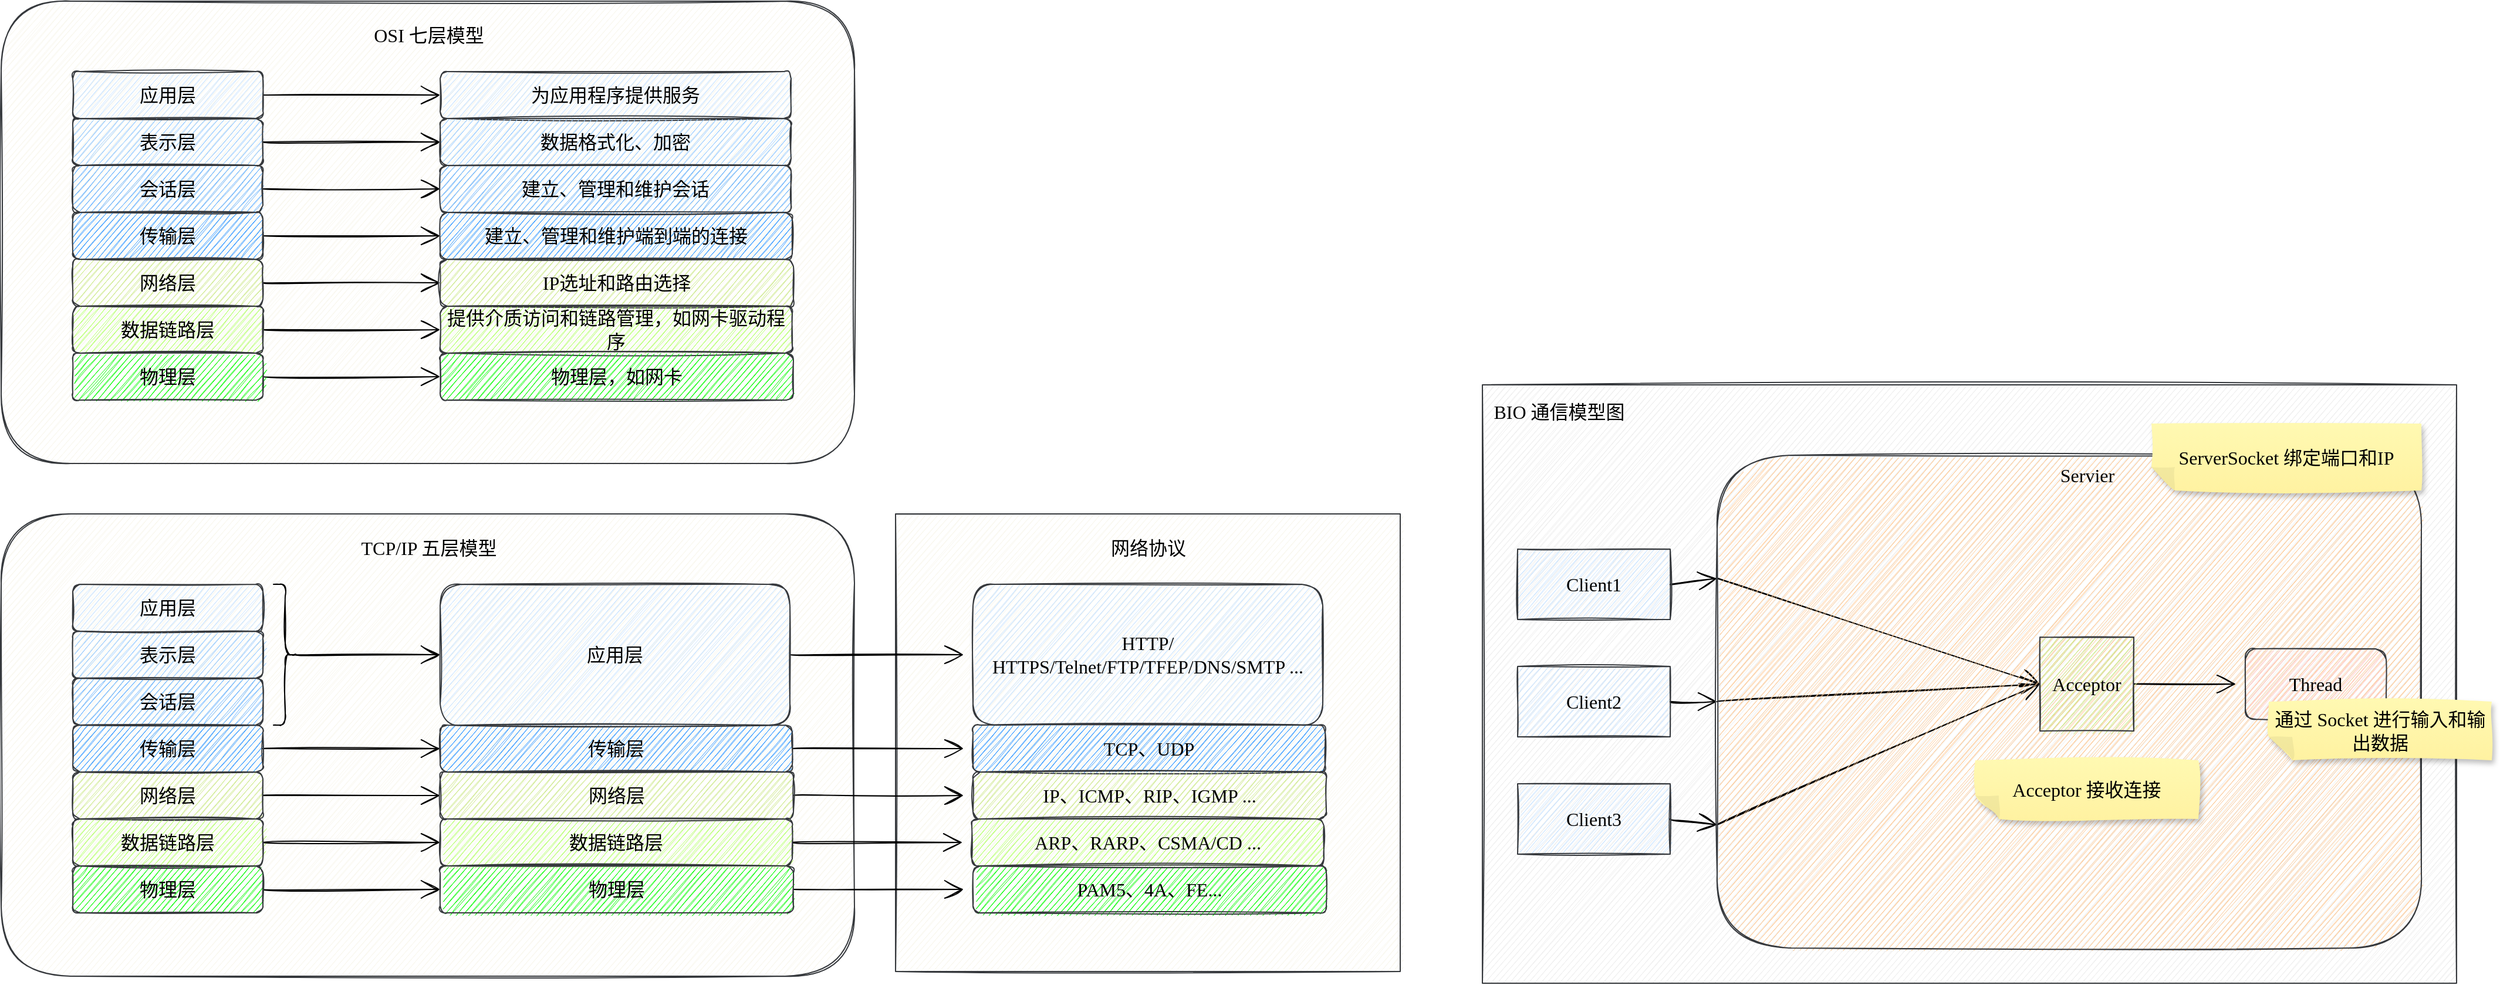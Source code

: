 <mxfile version="17.4.6" type="github">
  <diagram id="H0PgmONnu2SjmG0b2NmS" name="第 1 页">
    <mxGraphModel dx="2758" dy="1179" grid="1" gridSize="10" guides="1" tooltips="1" connect="1" arrows="1" fold="1" page="0" pageScale="1" pageWidth="827" pageHeight="1169" background="none" math="0" shadow="0">
      <root>
        <mxCell id="0" />
        <mxCell id="1" parent="0" />
        <mxCell id="C--X5ZLFSi2aZHz0PdFl-1" value="" style="rounded=0;whiteSpace=wrap;fontSize=16;sketch=1;fillColor=#eeeeee;strokeColor=#36393d;html=1;horizontal=1;fontStyle=0;fontFamily=Comic Sans MS;" parent="1" vertex="1">
          <mxGeometry x="1040" y="460" width="830" height="510" as="geometry" />
        </mxCell>
        <mxCell id="8JD4z3_H-0I7WugRDSN_-56" value="" style="rounded=0;whiteSpace=wrap;hachureGap=4;fontSize=16;fillColor=#f9f7ed;strokeColor=#36393d;sketch=1;html=1;horizontal=1;fontStyle=0;fontFamily=Comic Sans MS;" parent="1" vertex="1">
          <mxGeometry x="540" y="570" width="430" height="390" as="geometry" />
        </mxCell>
        <mxCell id="8JD4z3_H-0I7WugRDSN_-1" value="" style="rounded=1;whiteSpace=wrap;hachureGap=4;fontSize=16;fillColor=#f9f7ed;strokeColor=#36393d;sketch=1;html=1;horizontal=1;fontStyle=0;fontFamily=Comic Sans MS;" parent="1" vertex="1">
          <mxGeometry x="-222" y="133" width="727" height="394" as="geometry" />
        </mxCell>
        <mxCell id="8JD4z3_H-0I7WugRDSN_-2" value="OSI 七层模型" style="text;align=center;verticalAlign=middle;resizable=0;points=[];autosize=1;strokeColor=none;fillColor=none;hachureGap=4;fontSize=16;sketch=1;html=1;horizontal=1;fontStyle=0;fontFamily=Comic Sans MS;" parent="1" vertex="1">
          <mxGeometry x="81.5" y="152" width="120" height="20" as="geometry" />
        </mxCell>
        <mxCell id="8JD4z3_H-0I7WugRDSN_-17" value="" style="edgeStyle=none;curved=1;rounded=0;orthogonalLoop=1;jettySize=auto;exitX=1;exitY=0.5;exitDx=0;exitDy=0;entryX=0;entryY=0.5;entryDx=0;entryDy=0;fontSize=16;endArrow=open;startSize=14;endSize=14;sourcePerimeterSpacing=8;targetPerimeterSpacing=8;sketch=1;html=1;horizontal=1;fontStyle=0;fontFamily=Comic Sans MS;" parent="1" source="8JD4z3_H-0I7WugRDSN_-3" target="8JD4z3_H-0I7WugRDSN_-10" edge="1">
          <mxGeometry relative="1" as="geometry" />
        </mxCell>
        <mxCell id="8JD4z3_H-0I7WugRDSN_-3" value="应用层" style="rounded=1;whiteSpace=wrap;hachureGap=4;fontSize=16;fillColor=#cce5ff;strokeColor=#36393d;sketch=1;html=1;horizontal=1;fontStyle=0;fontFamily=Comic Sans MS;" parent="1" vertex="1">
          <mxGeometry x="-161" y="193" width="162" height="40" as="geometry" />
        </mxCell>
        <mxCell id="8JD4z3_H-0I7WugRDSN_-18" value="" style="edgeStyle=none;curved=1;rounded=0;orthogonalLoop=1;jettySize=auto;exitX=1;exitY=0.5;exitDx=0;exitDy=0;entryX=0;entryY=0.5;entryDx=0;entryDy=0;fontSize=16;endArrow=open;startSize=14;endSize=14;sourcePerimeterSpacing=8;targetPerimeterSpacing=8;sketch=1;html=1;horizontal=1;fontStyle=0;fontFamily=Comic Sans MS;" parent="1" source="8JD4z3_H-0I7WugRDSN_-4" target="8JD4z3_H-0I7WugRDSN_-11" edge="1">
          <mxGeometry relative="1" as="geometry" />
        </mxCell>
        <mxCell id="8JD4z3_H-0I7WugRDSN_-4" value="表示层" style="rounded=1;whiteSpace=wrap;hachureGap=4;fontSize=16;fillColor=#99CCFF;strokeColor=#36393d;sketch=1;html=1;horizontal=1;fontStyle=0;fontFamily=Comic Sans MS;" parent="1" vertex="1">
          <mxGeometry x="-161" y="233" width="162" height="40" as="geometry" />
        </mxCell>
        <mxCell id="8JD4z3_H-0I7WugRDSN_-19" value="" style="edgeStyle=none;curved=1;rounded=0;orthogonalLoop=1;jettySize=auto;exitX=1;exitY=0.5;exitDx=0;exitDy=0;entryX=0;entryY=0.5;entryDx=0;entryDy=0;fontSize=16;endArrow=open;startSize=14;endSize=14;sourcePerimeterSpacing=8;targetPerimeterSpacing=8;sketch=1;html=1;horizontal=1;fontStyle=0;fontFamily=Comic Sans MS;" parent="1" source="8JD4z3_H-0I7WugRDSN_-5" target="8JD4z3_H-0I7WugRDSN_-12" edge="1">
          <mxGeometry relative="1" as="geometry" />
        </mxCell>
        <mxCell id="8JD4z3_H-0I7WugRDSN_-5" value="会话层" style="rounded=1;whiteSpace=wrap;hachureGap=4;fontSize=16;fillColor=#66B2FF;strokeColor=#36393d;sketch=1;html=1;horizontal=1;fontStyle=0;fontFamily=Comic Sans MS;" parent="1" vertex="1">
          <mxGeometry x="-161" y="273" width="162" height="40" as="geometry" />
        </mxCell>
        <mxCell id="8JD4z3_H-0I7WugRDSN_-20" value="" style="edgeStyle=none;curved=1;rounded=0;orthogonalLoop=1;jettySize=auto;exitX=1;exitY=0.5;exitDx=0;exitDy=0;entryX=0;entryY=0.5;entryDx=0;entryDy=0;fontSize=16;endArrow=open;startSize=14;endSize=14;sourcePerimeterSpacing=8;targetPerimeterSpacing=8;sketch=1;html=1;horizontal=1;fontStyle=0;fontFamily=Comic Sans MS;" parent="1" source="8JD4z3_H-0I7WugRDSN_-6" target="8JD4z3_H-0I7WugRDSN_-13" edge="1">
          <mxGeometry relative="1" as="geometry" />
        </mxCell>
        <mxCell id="8JD4z3_H-0I7WugRDSN_-6" value="传输层" style="rounded=1;whiteSpace=wrap;hachureGap=4;fontSize=16;fillColor=#3399FF;strokeColor=#36393d;sketch=1;html=1;horizontal=1;fontStyle=0;fontFamily=Comic Sans MS;" parent="1" vertex="1">
          <mxGeometry x="-161" y="313" width="162" height="40" as="geometry" />
        </mxCell>
        <mxCell id="8JD4z3_H-0I7WugRDSN_-21" value="" style="edgeStyle=none;curved=1;rounded=0;orthogonalLoop=1;jettySize=auto;exitX=1;exitY=0.5;exitDx=0;exitDy=0;entryX=0;entryY=0.5;entryDx=0;entryDy=0;fontSize=16;endArrow=open;startSize=14;endSize=14;sourcePerimeterSpacing=8;targetPerimeterSpacing=8;sketch=1;html=1;horizontal=1;fontStyle=0;fontFamily=Comic Sans MS;" parent="1" source="8JD4z3_H-0I7WugRDSN_-7" target="8JD4z3_H-0I7WugRDSN_-14" edge="1">
          <mxGeometry relative="1" as="geometry" />
        </mxCell>
        <mxCell id="8JD4z3_H-0I7WugRDSN_-7" value="网络层" style="rounded=1;whiteSpace=wrap;hachureGap=4;fontSize=16;fillColor=#cdeb8b;strokeColor=#36393d;sketch=1;html=1;horizontal=1;fontStyle=0;fontFamily=Comic Sans MS;" parent="1" vertex="1">
          <mxGeometry x="-161" y="353" width="162" height="40" as="geometry" />
        </mxCell>
        <mxCell id="8JD4z3_H-0I7WugRDSN_-22" value="" style="edgeStyle=none;curved=1;rounded=0;orthogonalLoop=1;jettySize=auto;exitX=1;exitY=0.5;exitDx=0;exitDy=0;entryX=0;entryY=0.5;entryDx=0;entryDy=0;fontSize=16;endArrow=open;startSize=14;endSize=14;sourcePerimeterSpacing=8;targetPerimeterSpacing=8;sketch=1;html=1;horizontal=1;fontStyle=0;fontFamily=Comic Sans MS;" parent="1" source="8JD4z3_H-0I7WugRDSN_-8" target="8JD4z3_H-0I7WugRDSN_-15" edge="1">
          <mxGeometry relative="1" as="geometry" />
        </mxCell>
        <mxCell id="8JD4z3_H-0I7WugRDSN_-8" value="数据链路层" style="rounded=1;whiteSpace=wrap;hachureGap=4;fontSize=16;fillColor=#B3FF66;strokeColor=#36393d;sketch=1;html=1;horizontal=1;fontStyle=0;fontFamily=Comic Sans MS;" parent="1" vertex="1">
          <mxGeometry x="-161" y="393" width="162" height="40" as="geometry" />
        </mxCell>
        <mxCell id="8JD4z3_H-0I7WugRDSN_-23" value="" style="edgeStyle=none;curved=1;rounded=0;orthogonalLoop=1;jettySize=auto;exitX=1;exitY=0.5;exitDx=0;exitDy=0;entryX=0;entryY=0.5;entryDx=0;entryDy=0;fontSize=16;endArrow=open;startSize=14;endSize=14;sourcePerimeterSpacing=8;targetPerimeterSpacing=8;sketch=1;html=1;horizontal=1;fontStyle=0;fontFamily=Comic Sans MS;" parent="1" source="8JD4z3_H-0I7WugRDSN_-9" target="8JD4z3_H-0I7WugRDSN_-16" edge="1">
          <mxGeometry relative="1" as="geometry" />
        </mxCell>
        <mxCell id="8JD4z3_H-0I7WugRDSN_-9" value="物理层" style="rounded=1;whiteSpace=wrap;hachureGap=4;fontSize=16;fillColor=#00FF00;strokeColor=#36393d;sketch=1;html=1;horizontal=1;fontStyle=0;fontFamily=Comic Sans MS;" parent="1" vertex="1">
          <mxGeometry x="-161" y="433" width="162" height="40" as="geometry" />
        </mxCell>
        <mxCell id="8JD4z3_H-0I7WugRDSN_-10" value="为应用程序提供服务" style="rounded=1;whiteSpace=wrap;hachureGap=4;fontSize=16;fillColor=#cce5ff;strokeColor=#36393d;sketch=1;html=1;horizontal=1;fontStyle=0;fontFamily=Comic Sans MS;" parent="1" vertex="1">
          <mxGeometry x="152" y="193" width="299" height="40" as="geometry" />
        </mxCell>
        <mxCell id="8JD4z3_H-0I7WugRDSN_-11" value="数据格式化、加密" style="rounded=1;whiteSpace=wrap;hachureGap=4;fontSize=16;fillColor=#99CCFF;strokeColor=#36393d;sketch=1;html=1;horizontal=1;fontStyle=0;fontFamily=Comic Sans MS;" parent="1" vertex="1">
          <mxGeometry x="152" y="233" width="299" height="40" as="geometry" />
        </mxCell>
        <mxCell id="8JD4z3_H-0I7WugRDSN_-12" value="建立、管理和维护会话" style="rounded=1;whiteSpace=wrap;hachureGap=4;fontSize=16;fillColor=#66B2FF;strokeColor=#36393d;sketch=1;html=1;horizontal=1;fontStyle=0;fontFamily=Comic Sans MS;" parent="1" vertex="1">
          <mxGeometry x="152" y="273" width="299" height="40" as="geometry" />
        </mxCell>
        <mxCell id="8JD4z3_H-0I7WugRDSN_-13" value="建立、管理和维护端到端的连接" style="rounded=1;whiteSpace=wrap;hachureGap=4;fontSize=16;fillColor=#3399FF;strokeColor=#36393d;sketch=1;html=1;horizontal=1;fontStyle=0;fontFamily=Comic Sans MS;" parent="1" vertex="1">
          <mxGeometry x="152" y="313" width="300" height="40" as="geometry" />
        </mxCell>
        <mxCell id="8JD4z3_H-0I7WugRDSN_-14" value="IP选址和路由选择" style="rounded=1;whiteSpace=wrap;hachureGap=4;fontSize=16;fillColor=#cdeb8b;strokeColor=#36393d;sketch=1;html=1;horizontal=1;fontStyle=0;fontFamily=Comic Sans MS;" parent="1" vertex="1">
          <mxGeometry x="152" y="353" width="301" height="40" as="geometry" />
        </mxCell>
        <mxCell id="8JD4z3_H-0I7WugRDSN_-15" value="提供介质访问和链路管理，如网卡驱动程序" style="rounded=1;whiteSpace=wrap;hachureGap=4;fontSize=16;fillColor=#B3FF66;strokeColor=#36393d;sketch=1;html=1;horizontal=1;fontStyle=0;fontFamily=Comic Sans MS;" parent="1" vertex="1">
          <mxGeometry x="152" y="393" width="300" height="40" as="geometry" />
        </mxCell>
        <mxCell id="8JD4z3_H-0I7WugRDSN_-16" value="物理层，如网卡" style="rounded=1;whiteSpace=wrap;hachureGap=4;fontSize=16;fillColor=#00FF00;strokeColor=#36393d;sketch=1;html=1;horizontal=1;fontStyle=0;fontFamily=Comic Sans MS;" parent="1" vertex="1">
          <mxGeometry x="152" y="433" width="301" height="40" as="geometry" />
        </mxCell>
        <mxCell id="8JD4z3_H-0I7WugRDSN_-24" value="" style="rounded=1;whiteSpace=wrap;hachureGap=4;fontSize=16;fillColor=#f9f7ed;strokeColor=#36393d;sketch=1;html=1;horizontal=1;fontStyle=0;fontFamily=Comic Sans MS;" parent="1" vertex="1">
          <mxGeometry x="-222" y="570" width="727" height="394" as="geometry" />
        </mxCell>
        <mxCell id="8JD4z3_H-0I7WugRDSN_-25" value="TCP/IP 五层模型" style="text;align=center;verticalAlign=middle;resizable=0;points=[];autosize=1;strokeColor=none;fillColor=none;hachureGap=4;fontSize=16;sketch=1;html=1;horizontal=1;fontStyle=0;fontFamily=Comic Sans MS;" parent="1" vertex="1">
          <mxGeometry x="71.5" y="589" width="140" height="20" as="geometry" />
        </mxCell>
        <mxCell id="8JD4z3_H-0I7WugRDSN_-27" value="应用层" style="rounded=1;whiteSpace=wrap;hachureGap=4;fontSize=16;fillColor=#cce5ff;strokeColor=#36393d;sketch=1;html=1;horizontal=1;fontStyle=0;fontFamily=Comic Sans MS;" parent="1" vertex="1">
          <mxGeometry x="-161" y="630" width="162" height="40" as="geometry" />
        </mxCell>
        <mxCell id="8JD4z3_H-0I7WugRDSN_-29" value="表示层" style="rounded=1;whiteSpace=wrap;hachureGap=4;fontSize=16;fillColor=#99CCFF;strokeColor=#36393d;sketch=1;html=1;horizontal=1;fontStyle=0;fontFamily=Comic Sans MS;" parent="1" vertex="1">
          <mxGeometry x="-161" y="670" width="162" height="40" as="geometry" />
        </mxCell>
        <mxCell id="8JD4z3_H-0I7WugRDSN_-31" value="会话层" style="rounded=1;whiteSpace=wrap;hachureGap=4;fontSize=16;fillColor=#66B2FF;strokeColor=#36393d;sketch=1;html=1;horizontal=1;fontStyle=0;fontFamily=Comic Sans MS;" parent="1" vertex="1">
          <mxGeometry x="-161" y="710" width="162" height="40" as="geometry" />
        </mxCell>
        <mxCell id="8JD4z3_H-0I7WugRDSN_-32" value="" style="edgeStyle=none;curved=1;rounded=0;orthogonalLoop=1;jettySize=auto;exitX=1;exitY=0.5;exitDx=0;exitDy=0;entryX=0;entryY=0.5;entryDx=0;entryDy=0;fontSize=16;endArrow=open;startSize=14;endSize=14;sourcePerimeterSpacing=8;targetPerimeterSpacing=8;sketch=1;html=1;horizontal=1;fontStyle=0;fontFamily=Comic Sans MS;" parent="1" source="8JD4z3_H-0I7WugRDSN_-33" target="8JD4z3_H-0I7WugRDSN_-43" edge="1">
          <mxGeometry relative="1" as="geometry" />
        </mxCell>
        <mxCell id="8JD4z3_H-0I7WugRDSN_-33" value="传输层" style="rounded=1;whiteSpace=wrap;hachureGap=4;fontSize=16;fillColor=#3399FF;strokeColor=#36393d;sketch=1;html=1;horizontal=1;fontStyle=0;fontFamily=Comic Sans MS;" parent="1" vertex="1">
          <mxGeometry x="-161" y="750" width="162" height="40" as="geometry" />
        </mxCell>
        <mxCell id="8JD4z3_H-0I7WugRDSN_-34" value="" style="edgeStyle=none;curved=1;rounded=0;orthogonalLoop=1;jettySize=auto;exitX=1;exitY=0.5;exitDx=0;exitDy=0;entryX=0;entryY=0.5;entryDx=0;entryDy=0;fontSize=16;endArrow=open;startSize=14;endSize=14;sourcePerimeterSpacing=8;targetPerimeterSpacing=8;sketch=1;html=1;horizontal=1;fontStyle=0;fontFamily=Comic Sans MS;" parent="1" source="8JD4z3_H-0I7WugRDSN_-35" target="8JD4z3_H-0I7WugRDSN_-44" edge="1">
          <mxGeometry relative="1" as="geometry" />
        </mxCell>
        <mxCell id="8JD4z3_H-0I7WugRDSN_-35" value="网络层" style="rounded=1;whiteSpace=wrap;hachureGap=4;fontSize=16;fillColor=#cdeb8b;strokeColor=#36393d;sketch=1;html=1;horizontal=1;fontStyle=0;fontFamily=Comic Sans MS;" parent="1" vertex="1">
          <mxGeometry x="-161" y="790" width="162" height="40" as="geometry" />
        </mxCell>
        <mxCell id="8JD4z3_H-0I7WugRDSN_-36" value="" style="edgeStyle=none;curved=1;rounded=0;orthogonalLoop=1;jettySize=auto;exitX=1;exitY=0.5;exitDx=0;exitDy=0;entryX=0;entryY=0.5;entryDx=0;entryDy=0;fontSize=16;endArrow=open;startSize=14;endSize=14;sourcePerimeterSpacing=8;targetPerimeterSpacing=8;sketch=1;html=1;horizontal=1;fontStyle=0;fontFamily=Comic Sans MS;" parent="1" source="8JD4z3_H-0I7WugRDSN_-37" target="8JD4z3_H-0I7WugRDSN_-45" edge="1">
          <mxGeometry relative="1" as="geometry" />
        </mxCell>
        <mxCell id="8JD4z3_H-0I7WugRDSN_-37" value="数据链路层" style="rounded=1;whiteSpace=wrap;hachureGap=4;fontSize=16;fillColor=#B3FF66;strokeColor=#36393d;sketch=1;html=1;horizontal=1;fontStyle=0;fontFamily=Comic Sans MS;" parent="1" vertex="1">
          <mxGeometry x="-161" y="830" width="162" height="40" as="geometry" />
        </mxCell>
        <mxCell id="8JD4z3_H-0I7WugRDSN_-38" value="" style="edgeStyle=none;curved=1;rounded=0;orthogonalLoop=1;jettySize=auto;exitX=1;exitY=0.5;exitDx=0;exitDy=0;entryX=0;entryY=0.5;entryDx=0;entryDy=0;fontSize=16;endArrow=open;startSize=14;endSize=14;sourcePerimeterSpacing=8;targetPerimeterSpacing=8;sketch=1;html=1;horizontal=1;fontStyle=0;fontFamily=Comic Sans MS;" parent="1" source="8JD4z3_H-0I7WugRDSN_-39" target="8JD4z3_H-0I7WugRDSN_-46" edge="1">
          <mxGeometry relative="1" as="geometry" />
        </mxCell>
        <mxCell id="8JD4z3_H-0I7WugRDSN_-39" value="物理层" style="rounded=1;whiteSpace=wrap;hachureGap=4;fontSize=16;fillColor=#00FF00;strokeColor=#36393d;sketch=1;html=1;horizontal=1;fontStyle=0;fontFamily=Comic Sans MS;" parent="1" vertex="1">
          <mxGeometry x="-161" y="870" width="162" height="40" as="geometry" />
        </mxCell>
        <mxCell id="8JD4z3_H-0I7WugRDSN_-59" value="" style="edgeStyle=none;curved=1;rounded=0;orthogonalLoop=1;jettySize=auto;exitX=1;exitY=0.5;exitDx=0;exitDy=0;fontSize=16;endArrow=open;startSize=14;endSize=14;sourcePerimeterSpacing=8;targetPerimeterSpacing=8;sketch=1;html=1;horizontal=1;fontStyle=0;fontFamily=Comic Sans MS;" parent="1" source="8JD4z3_H-0I7WugRDSN_-43" target="8JD4z3_H-0I7WugRDSN_-58" edge="1">
          <mxGeometry relative="1" as="geometry" />
        </mxCell>
        <mxCell id="8JD4z3_H-0I7WugRDSN_-43" value="传输层" style="rounded=1;whiteSpace=wrap;hachureGap=4;fontSize=16;fillColor=#3399FF;strokeColor=#36393d;sketch=1;html=1;horizontal=1;fontStyle=0;fontFamily=Comic Sans MS;" parent="1" vertex="1">
          <mxGeometry x="152" y="750" width="300" height="40" as="geometry" />
        </mxCell>
        <mxCell id="8JD4z3_H-0I7WugRDSN_-61" value="" style="edgeStyle=none;curved=1;rounded=0;orthogonalLoop=1;jettySize=auto;exitX=1;exitY=0.5;exitDx=0;exitDy=0;fontSize=16;endArrow=open;startSize=14;endSize=14;sourcePerimeterSpacing=8;targetPerimeterSpacing=8;sketch=1;html=1;horizontal=1;fontStyle=0;fontFamily=Comic Sans MS;" parent="1" source="8JD4z3_H-0I7WugRDSN_-44" target="8JD4z3_H-0I7WugRDSN_-60" edge="1">
          <mxGeometry relative="1" as="geometry" />
        </mxCell>
        <mxCell id="8JD4z3_H-0I7WugRDSN_-44" value="网络层" style="rounded=1;whiteSpace=wrap;hachureGap=4;fontSize=16;fillColor=#cdeb8b;strokeColor=#36393d;sketch=1;html=1;horizontal=1;fontStyle=0;fontFamily=Comic Sans MS;" parent="1" vertex="1">
          <mxGeometry x="152" y="790" width="301" height="40" as="geometry" />
        </mxCell>
        <mxCell id="8JD4z3_H-0I7WugRDSN_-63" value="" style="edgeStyle=none;curved=1;rounded=0;orthogonalLoop=1;jettySize=auto;exitX=1;exitY=0.5;exitDx=0;exitDy=0;fontSize=16;endArrow=open;startSize=14;endSize=14;sourcePerimeterSpacing=8;targetPerimeterSpacing=8;sketch=1;html=1;horizontal=1;fontStyle=0;fontFamily=Comic Sans MS;" parent="1" source="8JD4z3_H-0I7WugRDSN_-45" target="8JD4z3_H-0I7WugRDSN_-62" edge="1">
          <mxGeometry relative="1" as="geometry" />
        </mxCell>
        <mxCell id="8JD4z3_H-0I7WugRDSN_-45" value="数据链路层" style="rounded=1;whiteSpace=wrap;hachureGap=4;fontSize=16;fillColor=#B3FF66;strokeColor=#36393d;sketch=1;html=1;horizontal=1;fontStyle=0;fontFamily=Comic Sans MS;" parent="1" vertex="1">
          <mxGeometry x="152" y="830" width="300" height="40" as="geometry" />
        </mxCell>
        <mxCell id="8JD4z3_H-0I7WugRDSN_-65" value="" style="edgeStyle=none;curved=1;rounded=0;orthogonalLoop=1;jettySize=auto;exitX=1;exitY=0.5;exitDx=0;exitDy=0;fontSize=16;endArrow=open;startSize=14;endSize=14;sourcePerimeterSpacing=8;targetPerimeterSpacing=8;sketch=1;html=1;horizontal=1;fontStyle=0;fontFamily=Comic Sans MS;" parent="1" source="8JD4z3_H-0I7WugRDSN_-46" target="8JD4z3_H-0I7WugRDSN_-64" edge="1">
          <mxGeometry relative="1" as="geometry" />
        </mxCell>
        <mxCell id="8JD4z3_H-0I7WugRDSN_-46" value="物理层" style="rounded=1;whiteSpace=wrap;hachureGap=4;fontSize=16;fillColor=#00FF00;strokeColor=#36393d;sketch=1;html=1;horizontal=1;fontStyle=0;fontFamily=Comic Sans MS;" parent="1" vertex="1">
          <mxGeometry x="152" y="870" width="301" height="40" as="geometry" />
        </mxCell>
        <mxCell id="8JD4z3_H-0I7WugRDSN_-53" value="" style="edgeStyle=none;curved=1;rounded=0;orthogonalLoop=1;jettySize=auto;exitX=0.1;exitY=0.5;exitDx=0;exitDy=0;exitPerimeter=0;entryX=0;entryY=0.5;entryDx=0;entryDy=0;fontSize=16;endArrow=open;startSize=14;endSize=14;sourcePerimeterSpacing=8;targetPerimeterSpacing=8;sketch=1;html=1;horizontal=1;fontStyle=0;fontFamily=Comic Sans MS;" parent="1" source="8JD4z3_H-0I7WugRDSN_-47" target="8JD4z3_H-0I7WugRDSN_-51" edge="1">
          <mxGeometry relative="1" as="geometry" />
        </mxCell>
        <mxCell id="8JD4z3_H-0I7WugRDSN_-47" value="" style="shape=curlyBracket;whiteSpace=wrap;rounded=1;flipH=1;hachureGap=4;fontSize=16;sketch=1;html=1;horizontal=1;fontStyle=0;fontFamily=Comic Sans MS;" parent="1" vertex="1">
          <mxGeometry x="10" y="630" width="20" height="120" as="geometry" />
        </mxCell>
        <mxCell id="8JD4z3_H-0I7WugRDSN_-55" value="" style="edgeStyle=none;curved=1;rounded=0;orthogonalLoop=1;jettySize=auto;exitX=1;exitY=0.5;exitDx=0;exitDy=0;fontSize=16;endArrow=open;startSize=14;endSize=14;sourcePerimeterSpacing=8;targetPerimeterSpacing=8;sketch=1;html=1;horizontal=1;fontStyle=0;fontFamily=Comic Sans MS;" parent="1" source="8JD4z3_H-0I7WugRDSN_-51" target="8JD4z3_H-0I7WugRDSN_-54" edge="1">
          <mxGeometry relative="1" as="geometry" />
        </mxCell>
        <mxCell id="8JD4z3_H-0I7WugRDSN_-51" value="应用层" style="rounded=1;whiteSpace=wrap;hachureGap=4;fontSize=16;fillColor=#cce5ff;strokeColor=#36393d;sketch=1;html=1;horizontal=1;fontStyle=0;fontFamily=Comic Sans MS;" parent="1" vertex="1">
          <mxGeometry x="152" y="630" width="298" height="120" as="geometry" />
        </mxCell>
        <mxCell id="8JD4z3_H-0I7WugRDSN_-54" value="HTTP/ HTTPS/Telnet/FTP/TFEP/DNS/SMTP ..." style="rounded=1;whiteSpace=wrap;hachureGap=4;fontSize=16;fillColor=#cce5ff;strokeColor=#36393d;sketch=1;html=1;horizontal=1;fontStyle=0;fontFamily=Comic Sans MS;" parent="1" vertex="1">
          <mxGeometry x="606" y="630" width="298" height="120" as="geometry" />
        </mxCell>
        <mxCell id="8JD4z3_H-0I7WugRDSN_-57" value="网络协议" style="text;align=center;verticalAlign=middle;resizable=0;points=[];autosize=1;strokeColor=none;fillColor=none;hachureGap=4;fontSize=16;sketch=1;html=1;horizontal=1;fontStyle=0;fontFamily=Comic Sans MS;" parent="1" vertex="1">
          <mxGeometry x="715" y="589" width="80" height="20" as="geometry" />
        </mxCell>
        <mxCell id="8JD4z3_H-0I7WugRDSN_-58" value="TCP、UDP" style="rounded=1;whiteSpace=wrap;hachureGap=4;fontSize=16;fillColor=#3399FF;strokeColor=#36393d;sketch=1;html=1;horizontal=1;fontStyle=0;fontFamily=Comic Sans MS;" parent="1" vertex="1">
          <mxGeometry x="606" y="750" width="300" height="40" as="geometry" />
        </mxCell>
        <mxCell id="8JD4z3_H-0I7WugRDSN_-60" value="IP、ICMP、RIP、IGMP ..." style="rounded=1;whiteSpace=wrap;hachureGap=4;fontSize=16;fillColor=#cdeb8b;strokeColor=#36393d;sketch=1;html=1;horizontal=1;fontStyle=0;fontFamily=Comic Sans MS;" parent="1" vertex="1">
          <mxGeometry x="606" y="790" width="301" height="40" as="geometry" />
        </mxCell>
        <mxCell id="8JD4z3_H-0I7WugRDSN_-62" value="ARP、RARP、CSMA/CD ..." style="rounded=1;whiteSpace=wrap;hachureGap=4;fontSize=16;fillColor=#B3FF66;strokeColor=#36393d;sketch=1;html=1;horizontal=1;fontStyle=0;fontFamily=Comic Sans MS;" parent="1" vertex="1">
          <mxGeometry x="605" y="830" width="300" height="40" as="geometry" />
        </mxCell>
        <mxCell id="8JD4z3_H-0I7WugRDSN_-64" value="PAM5、4A、FE..." style="rounded=1;whiteSpace=wrap;hachureGap=4;fontSize=16;fillColor=#00FF00;strokeColor=#36393d;sketch=1;html=1;horizontal=1;fontStyle=0;fontFamily=Comic Sans MS;" parent="1" vertex="1">
          <mxGeometry x="606" y="870" width="301" height="40" as="geometry" />
        </mxCell>
        <mxCell id="C--X5ZLFSi2aZHz0PdFl-2" value="BIO 通信模型图" style="text;align=center;verticalAlign=middle;resizable=0;points=[];autosize=1;strokeColor=none;fillColor=none;fontSize=16;sketch=1;html=1;horizontal=1;fontStyle=0;fontFamily=Comic Sans MS;" parent="1" vertex="1">
          <mxGeometry x="1040" y="473" width="130" height="20" as="geometry" />
        </mxCell>
        <mxCell id="r8liKjA9m85PFlhKGAdW-10" value="" style="edgeStyle=none;curved=1;rounded=0;sketch=1;hachureGap=4;orthogonalLoop=1;jettySize=auto;exitX=1;exitY=0.5;exitDx=0;exitDy=0;entryX=0;entryY=0.25;entryDx=0;entryDy=0;fontFamily=Comic Sans MS;fontSize=16;endArrow=open;startSize=14;endSize=14;sourcePerimeterSpacing=8;targetPerimeterSpacing=8;html=1;horizontal=1;fontStyle=0" edge="1" parent="1" source="r8liKjA9m85PFlhKGAdW-1" target="r8liKjA9m85PFlhKGAdW-4">
          <mxGeometry relative="1" as="geometry" />
        </mxCell>
        <mxCell id="r8liKjA9m85PFlhKGAdW-1" value="Client1" style="rounded=0;whiteSpace=wrap;hachureGap=4;sketch=1;fontSize=16;fillColor=#cce5ff;strokeColor=#36393d;html=1;horizontal=1;fontStyle=0;fontFamily=Comic Sans MS;" vertex="1" parent="1">
          <mxGeometry x="1070" y="600" width="130" height="60" as="geometry" />
        </mxCell>
        <mxCell id="r8liKjA9m85PFlhKGAdW-12" value="" style="edgeStyle=none;curved=1;rounded=0;sketch=1;hachureGap=4;orthogonalLoop=1;jettySize=auto;exitX=1;exitY=0.5;exitDx=0;exitDy=0;entryX=0;entryY=0.5;entryDx=0;entryDy=0;fontFamily=Comic Sans MS;fontSize=16;endArrow=open;startSize=14;endSize=14;sourcePerimeterSpacing=8;targetPerimeterSpacing=8;html=1;horizontal=1;fontStyle=0" edge="1" parent="1" source="r8liKjA9m85PFlhKGAdW-2" target="r8liKjA9m85PFlhKGAdW-4">
          <mxGeometry relative="1" as="geometry" />
        </mxCell>
        <mxCell id="r8liKjA9m85PFlhKGAdW-2" value="Client2" style="rounded=0;whiteSpace=wrap;hachureGap=4;sketch=1;fontSize=16;fillColor=#cce5ff;strokeColor=#36393d;html=1;horizontal=1;fontStyle=0;fontFamily=Comic Sans MS;" vertex="1" parent="1">
          <mxGeometry x="1070" y="700" width="130" height="60" as="geometry" />
        </mxCell>
        <mxCell id="r8liKjA9m85PFlhKGAdW-11" value="" style="edgeStyle=none;curved=1;rounded=0;sketch=1;hachureGap=4;orthogonalLoop=1;jettySize=auto;exitX=1;exitY=0.5;exitDx=0;exitDy=0;entryX=0;entryY=0.75;entryDx=0;entryDy=0;fontFamily=Comic Sans MS;fontSize=16;endArrow=open;startSize=14;endSize=14;sourcePerimeterSpacing=8;targetPerimeterSpacing=8;html=1;horizontal=1;fontStyle=0" edge="1" parent="1" source="r8liKjA9m85PFlhKGAdW-3" target="r8liKjA9m85PFlhKGAdW-4">
          <mxGeometry relative="1" as="geometry" />
        </mxCell>
        <mxCell id="r8liKjA9m85PFlhKGAdW-3" value="Client3" style="rounded=0;whiteSpace=wrap;hachureGap=4;sketch=1;fontSize=16;fillColor=#cce5ff;strokeColor=#36393d;html=1;horizontal=1;fontStyle=0;fontFamily=Comic Sans MS;" vertex="1" parent="1">
          <mxGeometry x="1070" y="800" width="130" height="60" as="geometry" />
        </mxCell>
        <mxCell id="r8liKjA9m85PFlhKGAdW-13" value="" style="edgeStyle=none;curved=1;rounded=0;sketch=1;hachureGap=4;orthogonalLoop=1;jettySize=auto;exitX=0;exitY=0.25;exitDx=0;exitDy=0;entryX=0;entryY=0.5;entryDx=0;entryDy=0;fontFamily=Comic Sans MS;fontSize=16;endArrow=open;startSize=14;endSize=14;sourcePerimeterSpacing=8;targetPerimeterSpacing=8;html=1;horizontal=1;fontStyle=0" edge="1" parent="1" source="r8liKjA9m85PFlhKGAdW-4" target="r8liKjA9m85PFlhKGAdW-6">
          <mxGeometry relative="1" as="geometry" />
        </mxCell>
        <mxCell id="r8liKjA9m85PFlhKGAdW-14" value="" style="edgeStyle=none;curved=1;rounded=0;sketch=1;hachureGap=4;orthogonalLoop=1;jettySize=auto;exitX=0;exitY=0.5;exitDx=0;exitDy=0;entryX=0;entryY=0.5;entryDx=0;entryDy=0;fontFamily=Comic Sans MS;fontSize=16;endArrow=open;startSize=14;endSize=14;sourcePerimeterSpacing=8;targetPerimeterSpacing=8;html=1;horizontal=1;fontStyle=0" edge="1" parent="1" source="r8liKjA9m85PFlhKGAdW-4" target="r8liKjA9m85PFlhKGAdW-6">
          <mxGeometry relative="1" as="geometry" />
        </mxCell>
        <mxCell id="r8liKjA9m85PFlhKGAdW-15" value="" style="edgeStyle=none;curved=1;rounded=0;sketch=1;hachureGap=4;orthogonalLoop=1;jettySize=auto;exitX=0;exitY=0.75;exitDx=0;exitDy=0;entryX=0;entryY=0.5;entryDx=0;entryDy=0;fontFamily=Comic Sans MS;fontSize=16;endArrow=open;startSize=14;endSize=14;sourcePerimeterSpacing=8;targetPerimeterSpacing=8;html=1;horizontal=1;fontStyle=0" edge="1" parent="1" source="r8liKjA9m85PFlhKGAdW-4" target="r8liKjA9m85PFlhKGAdW-6">
          <mxGeometry relative="1" as="geometry" />
        </mxCell>
        <mxCell id="r8liKjA9m85PFlhKGAdW-4" value="" style="rounded=1;whiteSpace=wrap;sketch=1;hachureGap=4;fontFamily=Comic Sans MS;fontSize=16;fillColor=#ffcc99;strokeColor=#36393d;html=1;horizontal=1;fontStyle=0" vertex="1" parent="1">
          <mxGeometry x="1240" y="520" width="600" height="420" as="geometry" />
        </mxCell>
        <mxCell id="r8liKjA9m85PFlhKGAdW-5" value="Servier" style="text;align=center;verticalAlign=middle;resizable=0;points=[];autosize=1;strokeColor=none;fillColor=none;sketch=1;hachureGap=4;fontFamily=Comic Sans MS;fontSize=16;html=1;horizontal=1;fontStyle=0" vertex="1" parent="1">
          <mxGeometry x="1520" y="527" width="70" height="20" as="geometry" />
        </mxCell>
        <mxCell id="r8liKjA9m85PFlhKGAdW-17" value="" style="edgeStyle=none;curved=1;rounded=0;sketch=1;hachureGap=4;orthogonalLoop=1;jettySize=auto;exitX=1;exitY=0.5;exitDx=0;exitDy=0;fontFamily=Comic Sans MS;fontSize=16;endArrow=open;startSize=14;endSize=14;sourcePerimeterSpacing=8;targetPerimeterSpacing=8;html=1;horizontal=1;fontStyle=0" edge="1" parent="1" source="r8liKjA9m85PFlhKGAdW-6" target="r8liKjA9m85PFlhKGAdW-16">
          <mxGeometry relative="1" as="geometry" />
        </mxCell>
        <mxCell id="r8liKjA9m85PFlhKGAdW-6" value="Acceptor" style="whiteSpace=wrap;aspect=fixed;sketch=1;hachureGap=4;fontFamily=Comic Sans MS;fontSize=16;fillColor=#cdeb8b;strokeColor=#36393d;html=1;horizontal=1;fontStyle=0" vertex="1" parent="1">
          <mxGeometry x="1515" y="675" width="80" height="80" as="geometry" />
        </mxCell>
        <mxCell id="r8liKjA9m85PFlhKGAdW-16" value="Thread" style="rounded=1;whiteSpace=wrap;sketch=1;hachureGap=4;fontFamily=Comic Sans MS;fontSize=16;fillColor=#ffcccc;strokeColor=#36393d;html=1;horizontal=1;fontStyle=0" vertex="1" parent="1">
          <mxGeometry x="1690" y="685" width="120" height="60" as="geometry" />
        </mxCell>
        <mxCell id="r8liKjA9m85PFlhKGAdW-18" value="ServerSocket 绑定端口和IP" style="shape=note;whiteSpace=wrap;backgroundOutline=1;fontColor=#000000;darkOpacity=0.05;fillColor=#FFF9B2;strokeColor=none;fillStyle=solid;direction=west;gradientDirection=north;gradientColor=#FFF2A1;shadow=1;size=20;pointerEvents=1;sketch=1;hachureGap=4;fontFamily=Comic Sans MS;fontSize=16;html=1;horizontal=1;fontStyle=0" vertex="1" parent="1">
          <mxGeometry x="1610" y="493" width="230" height="57" as="geometry" />
        </mxCell>
        <mxCell id="r8liKjA9m85PFlhKGAdW-19" value="Acceptor 接收连接" style="shape=note;whiteSpace=wrap;backgroundOutline=1;fontColor=#000000;darkOpacity=0.05;fillColor=#FFF9B2;strokeColor=none;fillStyle=solid;direction=west;gradientDirection=north;gradientColor=#FFF2A1;shadow=1;size=20;pointerEvents=1;sketch=1;hachureGap=4;fontFamily=Comic Sans MS;fontSize=16;html=1;horizontal=1;fontStyle=0" vertex="1" parent="1">
          <mxGeometry x="1460" y="780" width="190" height="50" as="geometry" />
        </mxCell>
        <mxCell id="r8liKjA9m85PFlhKGAdW-20" value="通过 Socket 进行输入和输出数据" style="shape=note;whiteSpace=wrap;backgroundOutline=1;fontColor=#000000;darkOpacity=0.05;fillColor=#FFF9B2;strokeColor=none;fillStyle=solid;direction=west;gradientDirection=north;gradientColor=#FFF2A1;shadow=1;size=20;pointerEvents=1;sketch=1;hachureGap=4;fontFamily=Comic Sans MS;fontSize=16;html=1;horizontal=1;fontStyle=0" vertex="1" parent="1">
          <mxGeometry x="1710" y="730" width="190" height="50" as="geometry" />
        </mxCell>
      </root>
    </mxGraphModel>
  </diagram>
</mxfile>
